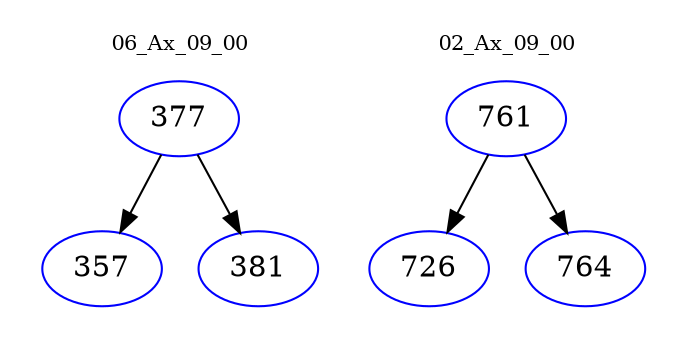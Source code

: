 digraph{
subgraph cluster_0 {
color = white
label = "06_Ax_09_00";
fontsize=10;
T0_377 [label="377", color="blue"]
T0_377 -> T0_357 [color="black"]
T0_357 [label="357", color="blue"]
T0_377 -> T0_381 [color="black"]
T0_381 [label="381", color="blue"]
}
subgraph cluster_1 {
color = white
label = "02_Ax_09_00";
fontsize=10;
T1_761 [label="761", color="blue"]
T1_761 -> T1_726 [color="black"]
T1_726 [label="726", color="blue"]
T1_761 -> T1_764 [color="black"]
T1_764 [label="764", color="blue"]
}
}
